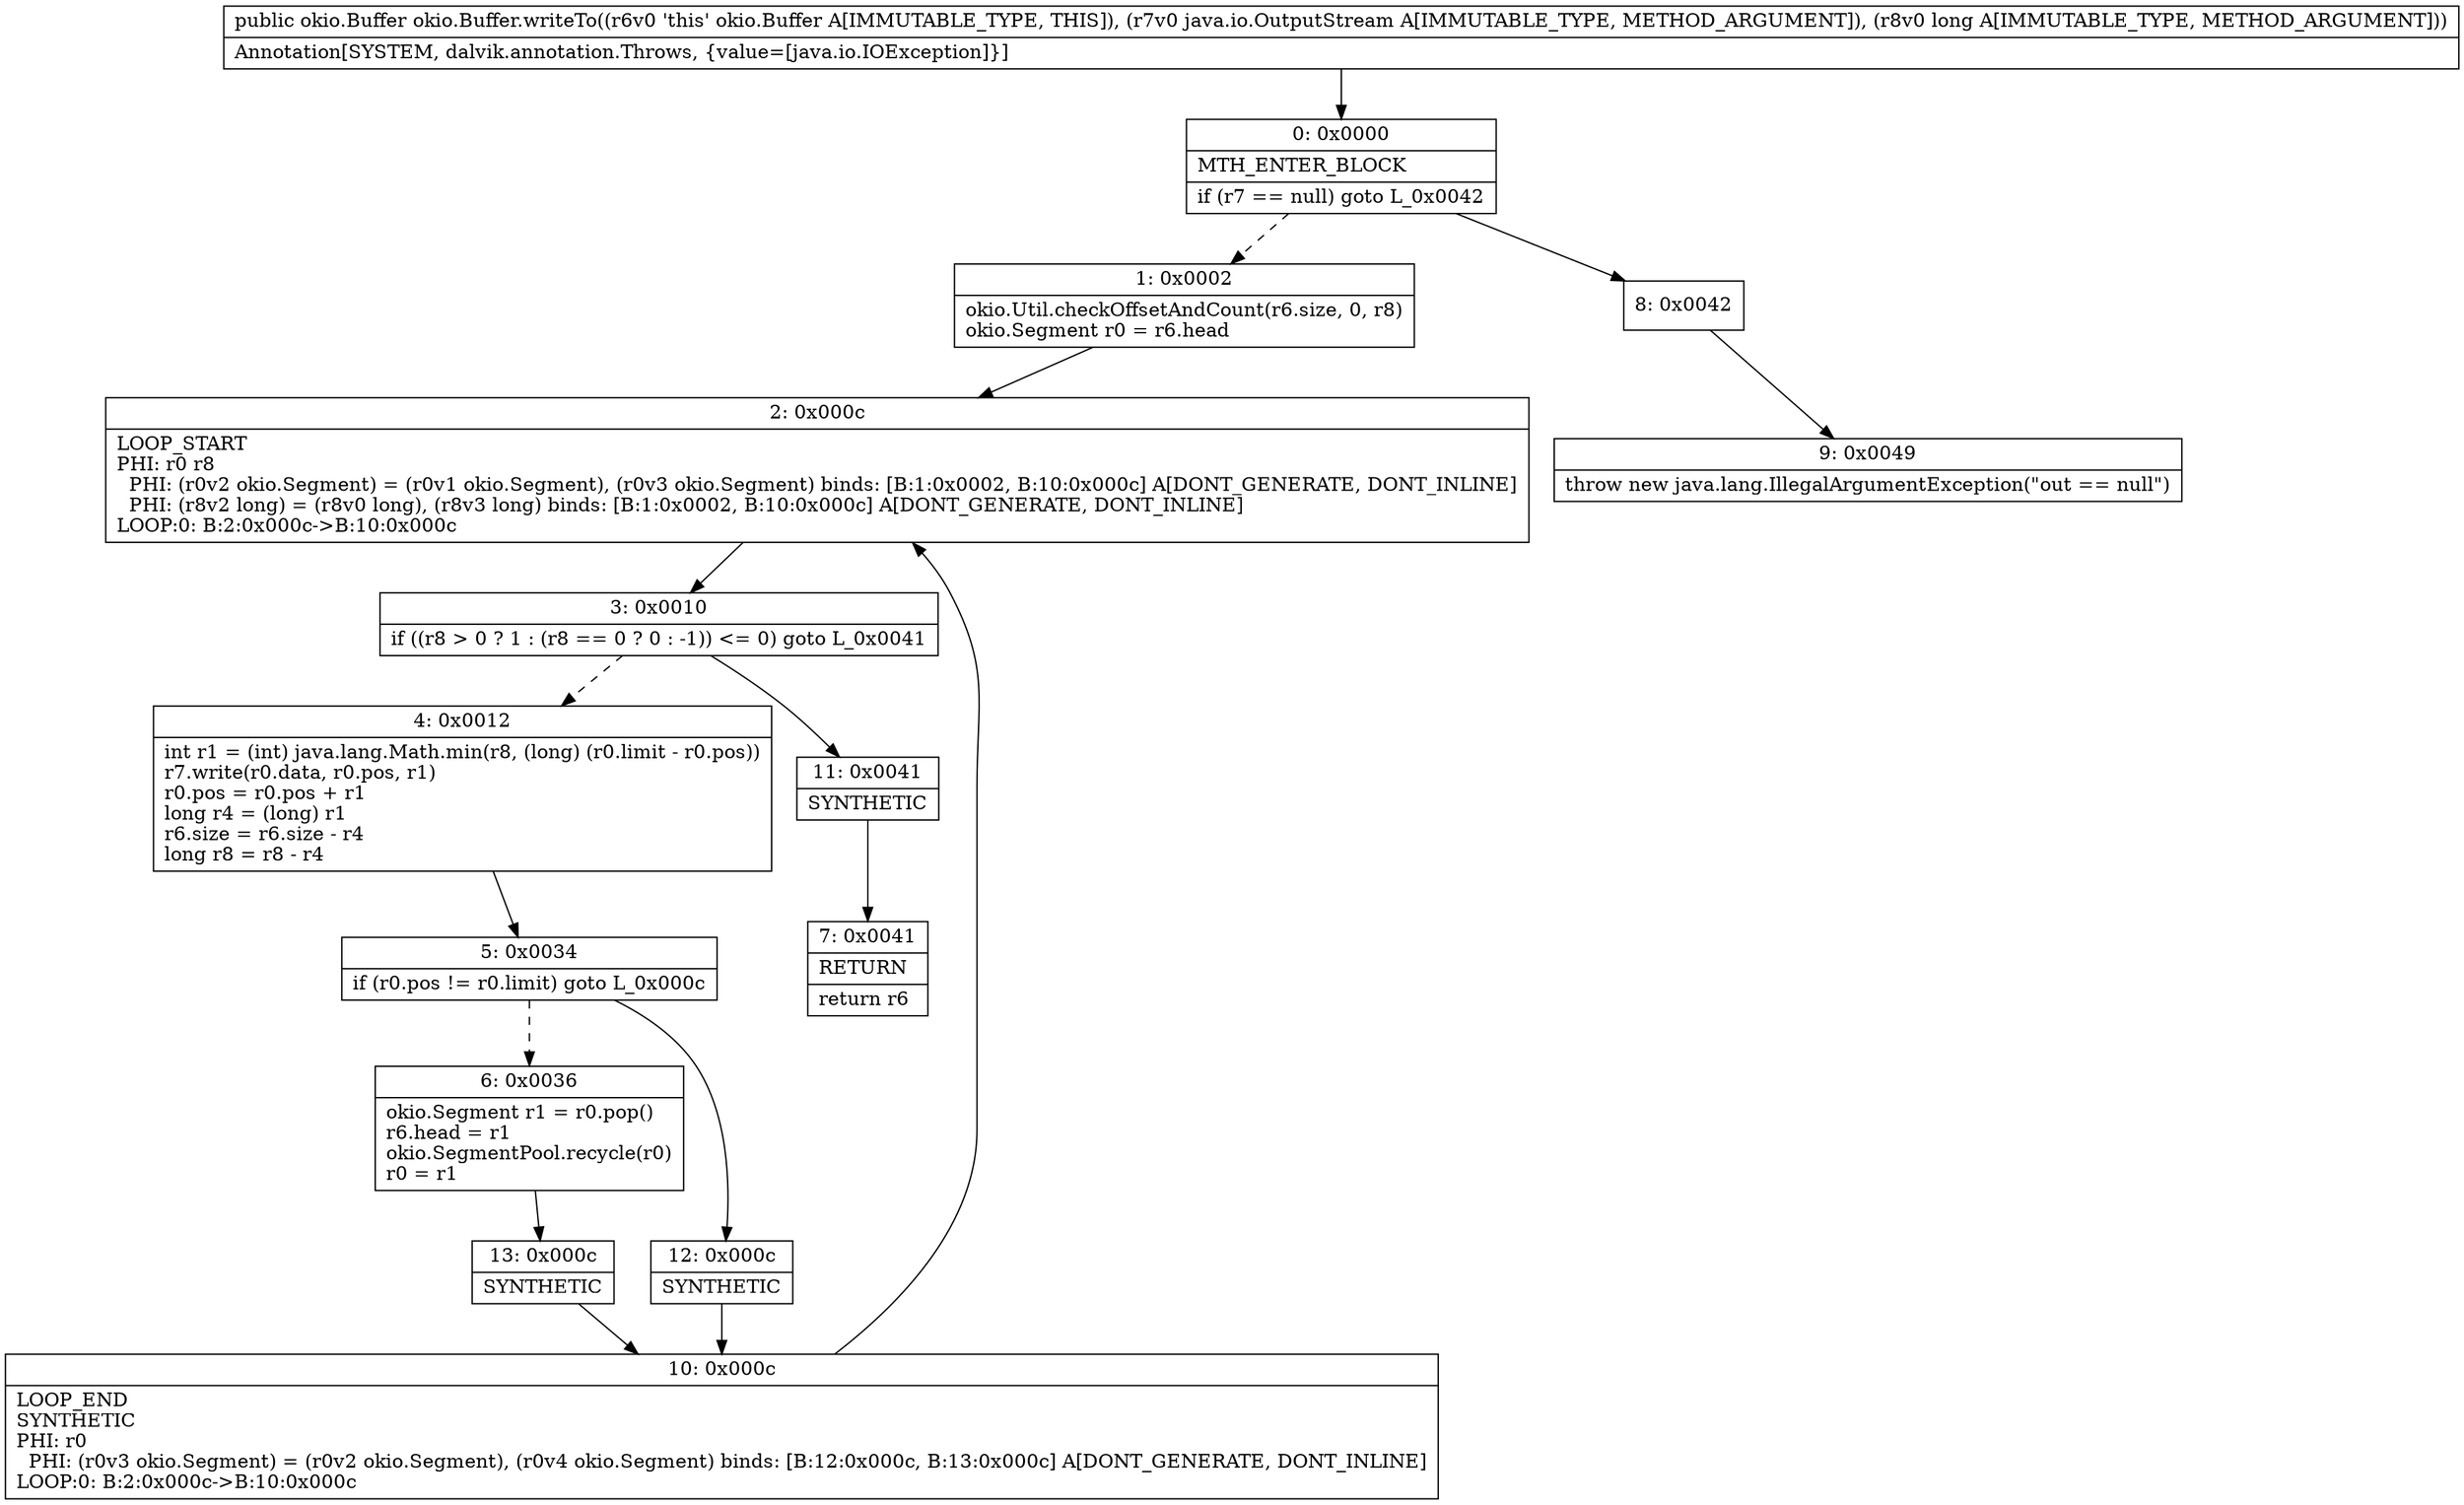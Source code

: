 digraph "CFG forokio.Buffer.writeTo(Ljava\/io\/OutputStream;J)Lokio\/Buffer;" {
Node_0 [shape=record,label="{0\:\ 0x0000|MTH_ENTER_BLOCK\l|if (r7 == null) goto L_0x0042\l}"];
Node_1 [shape=record,label="{1\:\ 0x0002|okio.Util.checkOffsetAndCount(r6.size, 0, r8)\lokio.Segment r0 = r6.head\l}"];
Node_2 [shape=record,label="{2\:\ 0x000c|LOOP_START\lPHI: r0 r8 \l  PHI: (r0v2 okio.Segment) = (r0v1 okio.Segment), (r0v3 okio.Segment) binds: [B:1:0x0002, B:10:0x000c] A[DONT_GENERATE, DONT_INLINE]\l  PHI: (r8v2 long) = (r8v0 long), (r8v3 long) binds: [B:1:0x0002, B:10:0x000c] A[DONT_GENERATE, DONT_INLINE]\lLOOP:0: B:2:0x000c\-\>B:10:0x000c\l}"];
Node_3 [shape=record,label="{3\:\ 0x0010|if ((r8 \> 0 ? 1 : (r8 == 0 ? 0 : \-1)) \<= 0) goto L_0x0041\l}"];
Node_4 [shape=record,label="{4\:\ 0x0012|int r1 = (int) java.lang.Math.min(r8, (long) (r0.limit \- r0.pos))\lr7.write(r0.data, r0.pos, r1)\lr0.pos = r0.pos + r1\llong r4 = (long) r1\lr6.size = r6.size \- r4\llong r8 = r8 \- r4\l}"];
Node_5 [shape=record,label="{5\:\ 0x0034|if (r0.pos != r0.limit) goto L_0x000c\l}"];
Node_6 [shape=record,label="{6\:\ 0x0036|okio.Segment r1 = r0.pop()\lr6.head = r1\lokio.SegmentPool.recycle(r0)\lr0 = r1\l}"];
Node_7 [shape=record,label="{7\:\ 0x0041|RETURN\l|return r6\l}"];
Node_8 [shape=record,label="{8\:\ 0x0042}"];
Node_9 [shape=record,label="{9\:\ 0x0049|throw new java.lang.IllegalArgumentException(\"out == null\")\l}"];
Node_10 [shape=record,label="{10\:\ 0x000c|LOOP_END\lSYNTHETIC\lPHI: r0 \l  PHI: (r0v3 okio.Segment) = (r0v2 okio.Segment), (r0v4 okio.Segment) binds: [B:12:0x000c, B:13:0x000c] A[DONT_GENERATE, DONT_INLINE]\lLOOP:0: B:2:0x000c\-\>B:10:0x000c\l}"];
Node_11 [shape=record,label="{11\:\ 0x0041|SYNTHETIC\l}"];
Node_12 [shape=record,label="{12\:\ 0x000c|SYNTHETIC\l}"];
Node_13 [shape=record,label="{13\:\ 0x000c|SYNTHETIC\l}"];
MethodNode[shape=record,label="{public okio.Buffer okio.Buffer.writeTo((r6v0 'this' okio.Buffer A[IMMUTABLE_TYPE, THIS]), (r7v0 java.io.OutputStream A[IMMUTABLE_TYPE, METHOD_ARGUMENT]), (r8v0 long A[IMMUTABLE_TYPE, METHOD_ARGUMENT]))  | Annotation[SYSTEM, dalvik.annotation.Throws, \{value=[java.io.IOException]\}]\l}"];
MethodNode -> Node_0;
Node_0 -> Node_1[style=dashed];
Node_0 -> Node_8;
Node_1 -> Node_2;
Node_2 -> Node_3;
Node_3 -> Node_4[style=dashed];
Node_3 -> Node_11;
Node_4 -> Node_5;
Node_5 -> Node_6[style=dashed];
Node_5 -> Node_12;
Node_6 -> Node_13;
Node_8 -> Node_9;
Node_10 -> Node_2;
Node_11 -> Node_7;
Node_12 -> Node_10;
Node_13 -> Node_10;
}

